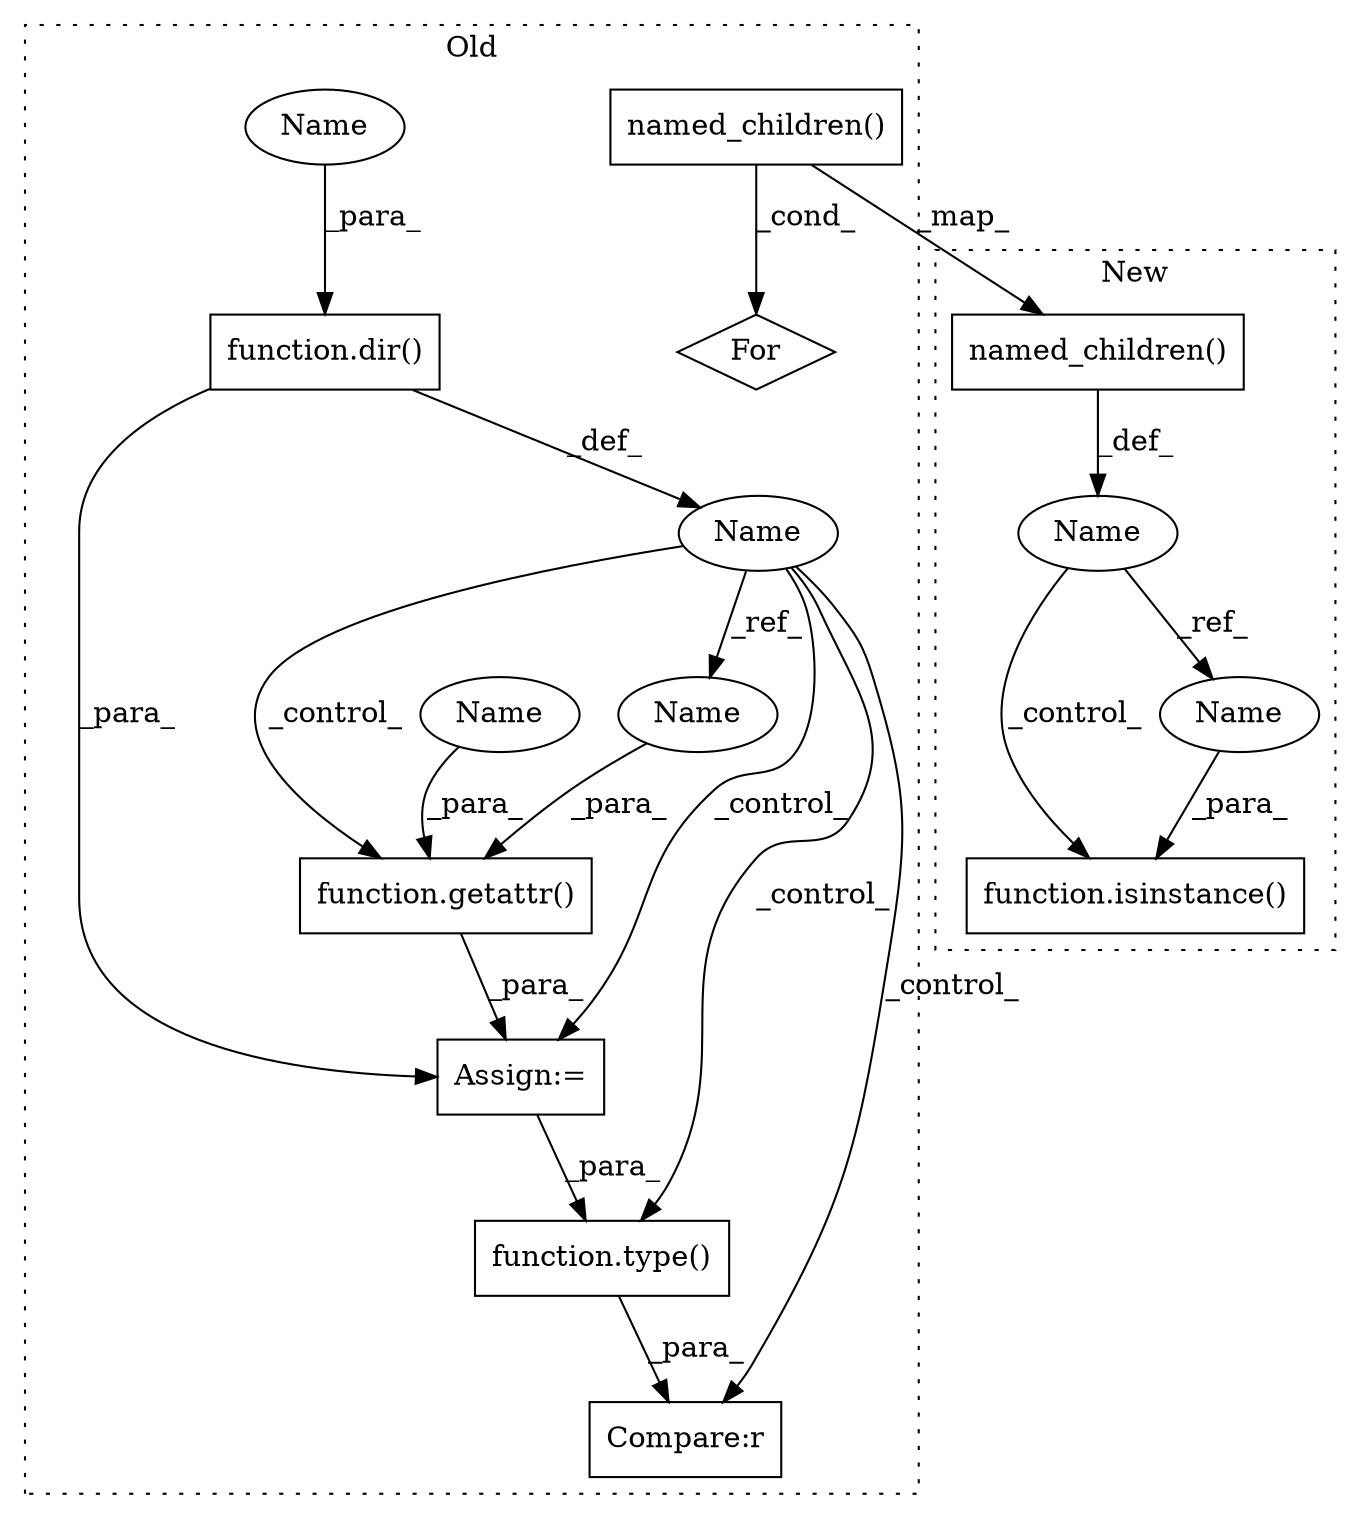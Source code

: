 digraph G {
subgraph cluster0 {
1 [label="function.dir()" a="75" s="11257,11262" l="4,1" shape="box"];
3 [label="named_children()" a="75" s="11538" l="18" shape="box"];
5 [label="Compare:r" a="40" s="11319" l="32" shape="box"];
6 [label="Name" a="87" s="11245" l="8" shape="ellipse"];
7 [label="function.getattr()" a="75" s="11287,11306" l="8,1" shape="box"];
8 [label="function.type()" a="75" s="11319,11335" l="5,1" shape="box"];
10 [label="For" a="107" s="11525,11556" l="4,10" shape="diamond"];
11 [label="Assign:=" a="68" s="11284" l="3" shape="box"];
12 [label="Name" a="87" s="11298" l="8" shape="ellipse"];
13 [label="Name" a="87" s="11295" l="1" shape="ellipse"];
14 [label="Name" a="87" s="11261" l="1" shape="ellipse"];
label = "Old";
style="dotted";
}
subgraph cluster1 {
2 [label="function.isinstance()" a="75" s="11487,11531" l="11,1" shape="box"];
4 [label="named_children()" a="75" s="11456" l="18" shape="box"];
9 [label="Name" a="87" s="11441" l="11" shape="ellipse"];
15 [label="Name" a="87" s="11498" l="11" shape="ellipse"];
label = "New";
style="dotted";
}
1 -> 11 [label="_para_"];
1 -> 6 [label="_def_"];
3 -> 4 [label="_map_"];
3 -> 10 [label="_cond_"];
4 -> 9 [label="_def_"];
6 -> 12 [label="_ref_"];
6 -> 5 [label="_control_"];
6 -> 11 [label="_control_"];
6 -> 7 [label="_control_"];
6 -> 8 [label="_control_"];
7 -> 11 [label="_para_"];
8 -> 5 [label="_para_"];
9 -> 15 [label="_ref_"];
9 -> 2 [label="_control_"];
11 -> 8 [label="_para_"];
12 -> 7 [label="_para_"];
13 -> 7 [label="_para_"];
14 -> 1 [label="_para_"];
15 -> 2 [label="_para_"];
}